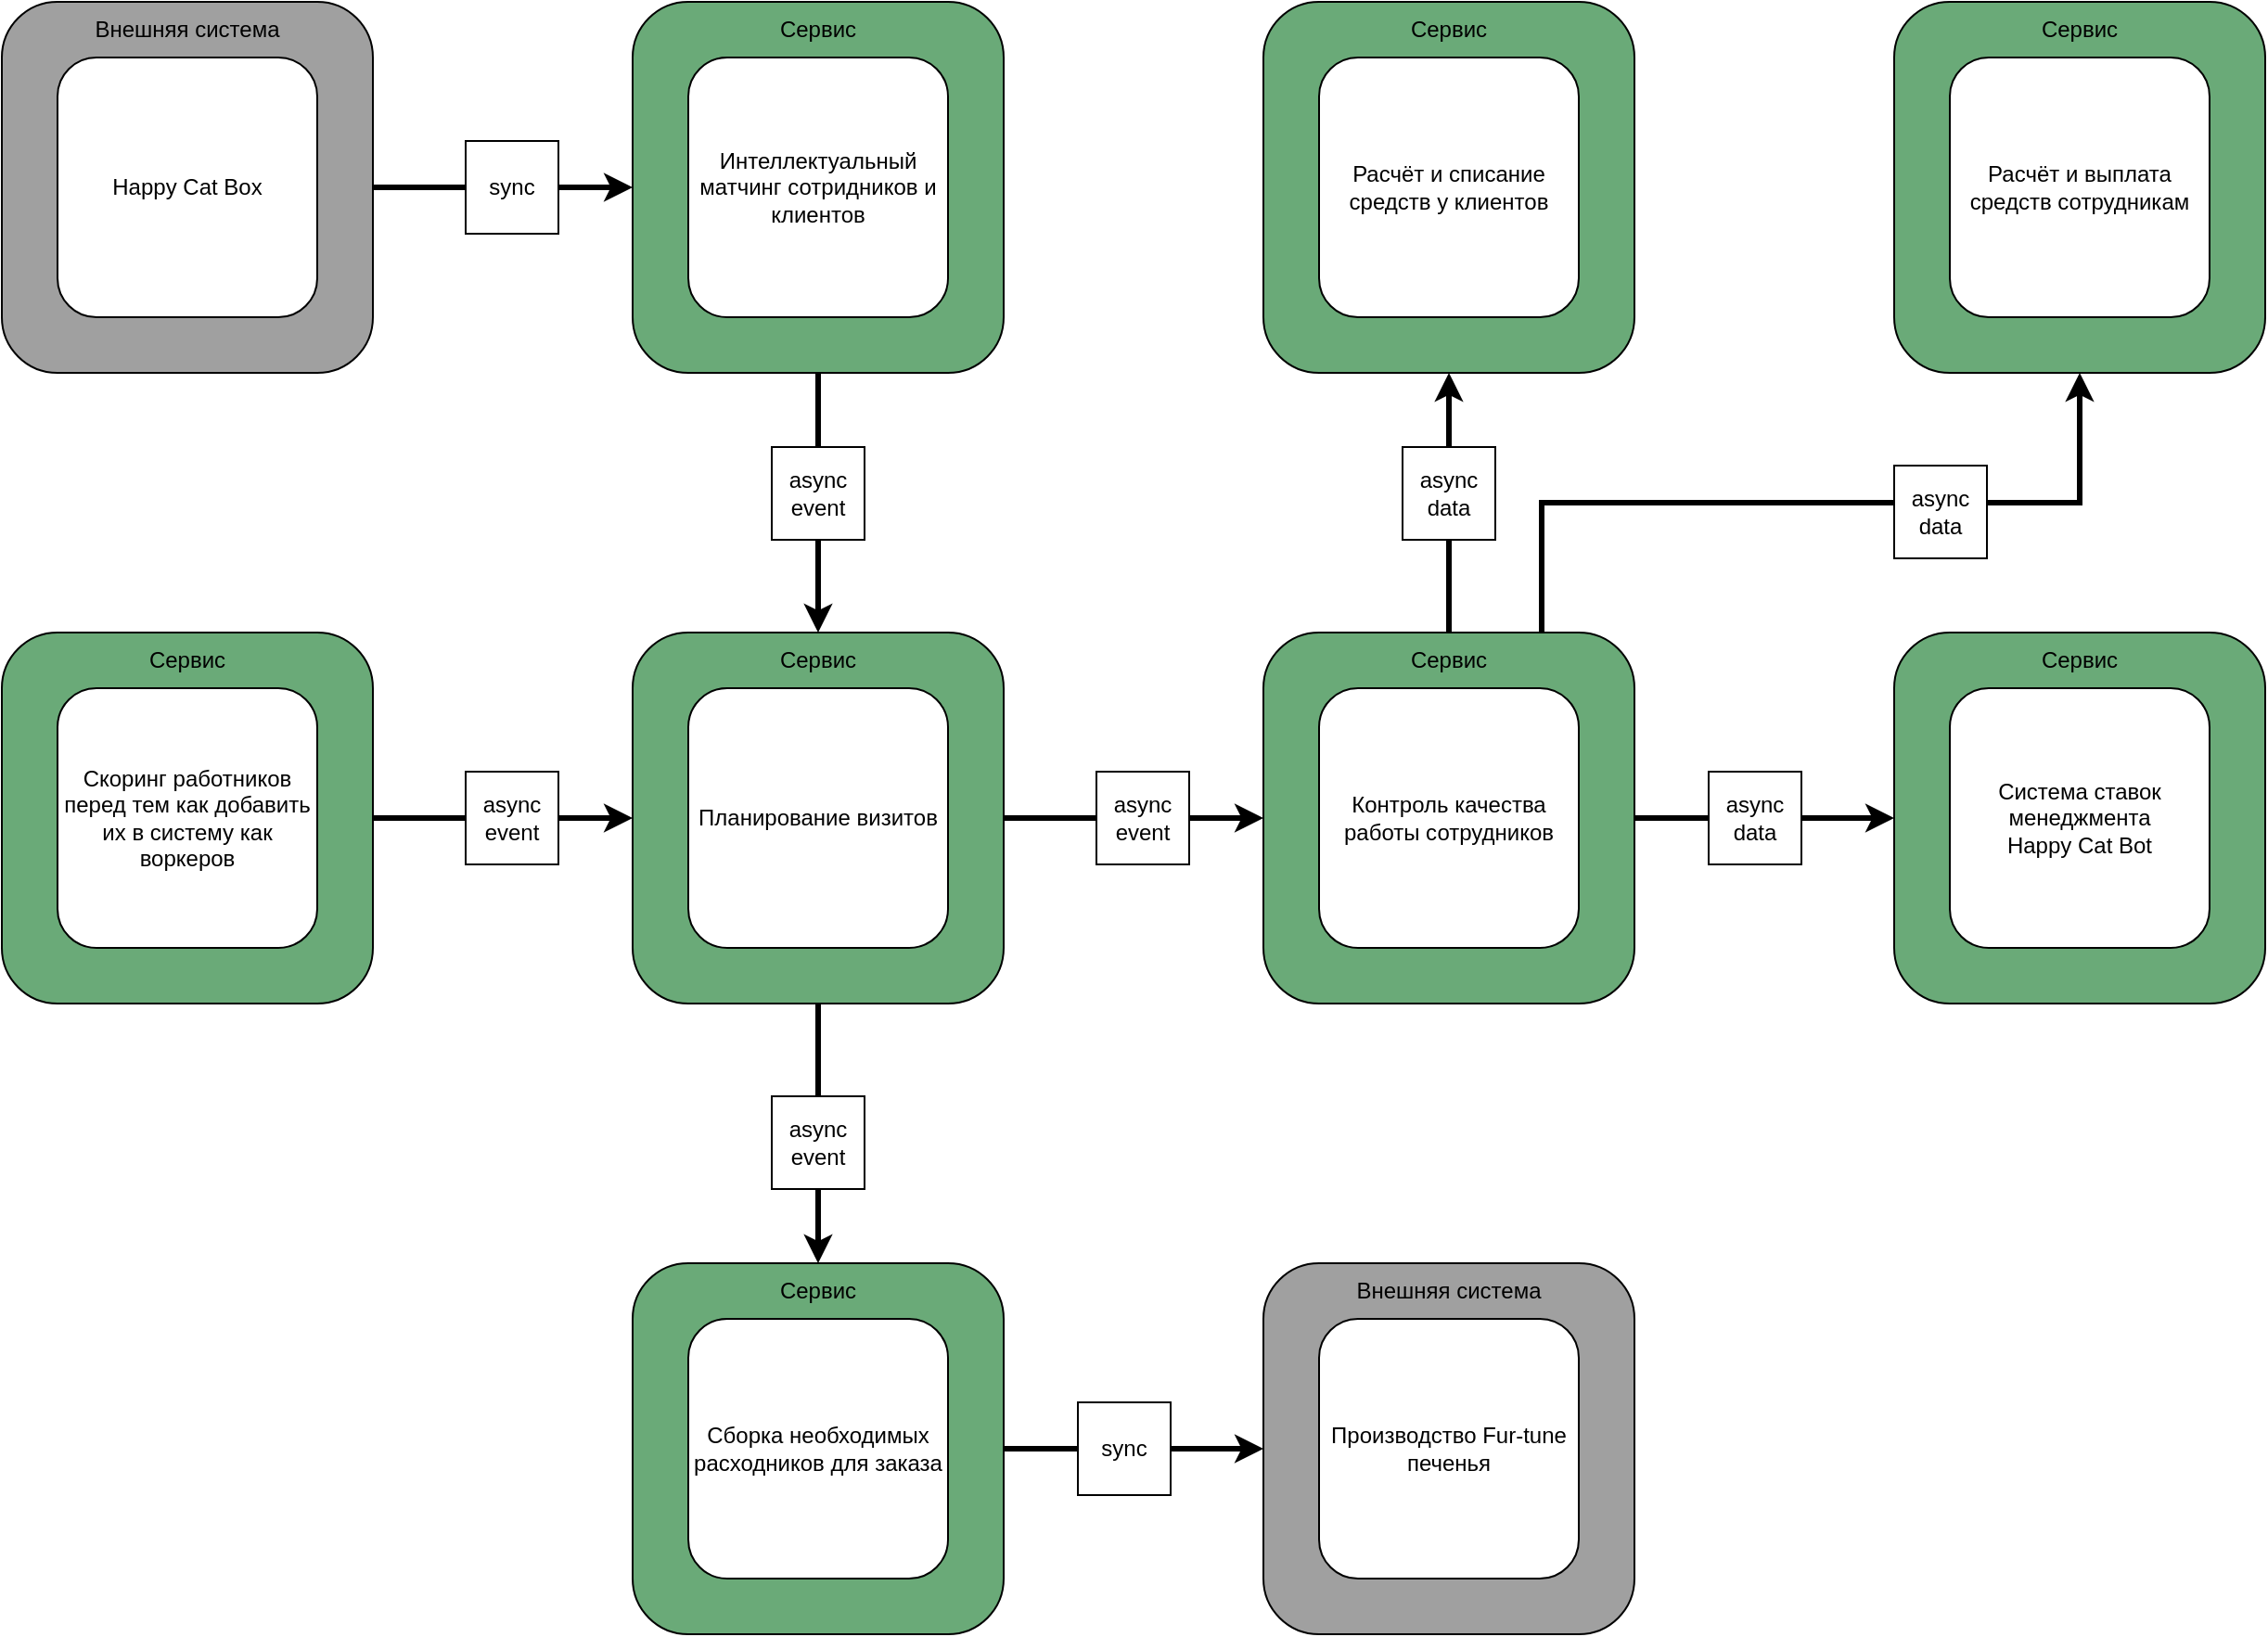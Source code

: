 <mxfile version="22.1.7" type="device">
  <diagram name="Страница — 1" id="yCKdC47Clo2UTWVfqIkY">
    <mxGraphModel dx="1687" dy="918" grid="1" gridSize="10" guides="1" tooltips="1" connect="1" arrows="1" fold="1" page="1" pageScale="1" pageWidth="827" pageHeight="1169" math="0" shadow="0">
      <root>
        <mxCell id="0" />
        <mxCell id="1" parent="0" />
        <mxCell id="aJ3KBxngWNwSico5maxv-33" value="" style="rounded=1;whiteSpace=wrap;html=1;fillColor=#A0A0A0;" vertex="1" parent="1">
          <mxGeometry x="980" y="900" width="200" height="200" as="geometry" />
        </mxCell>
        <mxCell id="aJ3KBxngWNwSico5maxv-45" style="edgeStyle=orthogonalEdgeStyle;rounded=0;orthogonalLoop=1;jettySize=auto;html=1;entryX=0;entryY=0.5;entryDx=0;entryDy=0;strokeWidth=3;" edge="1" parent="1" source="aJ3KBxngWNwSico5maxv-2" target="aJ3KBxngWNwSico5maxv-7">
          <mxGeometry relative="1" as="geometry" />
        </mxCell>
        <mxCell id="aJ3KBxngWNwSico5maxv-2" value="" style="rounded=1;whiteSpace=wrap;html=1;fillColor=#A0A0A0;" vertex="1" parent="1">
          <mxGeometry x="300" y="220" width="200" height="200" as="geometry" />
        </mxCell>
        <mxCell id="aJ3KBxngWNwSico5maxv-1" value="Happy Cat Box" style="rounded=1;whiteSpace=wrap;html=1;" vertex="1" parent="1">
          <mxGeometry x="330" y="250" width="140" height="140" as="geometry" />
        </mxCell>
        <mxCell id="aJ3KBxngWNwSico5maxv-3" value="Внешняя система" style="text;html=1;strokeColor=none;fillColor=none;align=center;verticalAlign=middle;whiteSpace=wrap;rounded=0;" vertex="1" parent="1">
          <mxGeometry x="300" y="220" width="200" height="30" as="geometry" />
        </mxCell>
        <mxCell id="aJ3KBxngWNwSico5maxv-46" style="edgeStyle=orthogonalEdgeStyle;rounded=0;orthogonalLoop=1;jettySize=auto;html=1;entryX=0.5;entryY=0;entryDx=0;entryDy=0;strokeWidth=3;" edge="1" parent="1" source="aJ3KBxngWNwSico5maxv-7" target="aJ3KBxngWNwSico5maxv-16">
          <mxGeometry relative="1" as="geometry" />
        </mxCell>
        <mxCell id="aJ3KBxngWNwSico5maxv-7" value="" style="rounded=1;whiteSpace=wrap;html=1;fillColor=#6AAA78;" vertex="1" parent="1">
          <mxGeometry x="640" y="220" width="200" height="200" as="geometry" />
        </mxCell>
        <mxCell id="aJ3KBxngWNwSico5maxv-8" value="Интеллектуальный матчинг сотридников и клиентов" style="rounded=1;whiteSpace=wrap;html=1;" vertex="1" parent="1">
          <mxGeometry x="670" y="250" width="140" height="140" as="geometry" />
        </mxCell>
        <mxCell id="aJ3KBxngWNwSico5maxv-9" value="Сервис" style="text;html=1;strokeColor=none;fillColor=none;align=center;verticalAlign=middle;whiteSpace=wrap;rounded=0;" vertex="1" parent="1">
          <mxGeometry x="640" y="220" width="200" height="30" as="geometry" />
        </mxCell>
        <mxCell id="aJ3KBxngWNwSico5maxv-48" style="edgeStyle=orthogonalEdgeStyle;rounded=0;orthogonalLoop=1;jettySize=auto;html=1;entryX=0.5;entryY=0;entryDx=0;entryDy=0;strokeWidth=3;" edge="1" parent="1" source="aJ3KBxngWNwSico5maxv-10" target="aJ3KBxngWNwSico5maxv-28">
          <mxGeometry relative="1" as="geometry" />
        </mxCell>
        <mxCell id="aJ3KBxngWNwSico5maxv-50" style="edgeStyle=orthogonalEdgeStyle;rounded=0;orthogonalLoop=1;jettySize=auto;html=1;entryX=0;entryY=0.5;entryDx=0;entryDy=0;strokeWidth=3;" edge="1" parent="1" source="aJ3KBxngWNwSico5maxv-10" target="aJ3KBxngWNwSico5maxv-20">
          <mxGeometry relative="1" as="geometry" />
        </mxCell>
        <mxCell id="aJ3KBxngWNwSico5maxv-10" value="" style="rounded=1;whiteSpace=wrap;html=1;fillColor=#6AAA78;" vertex="1" parent="1">
          <mxGeometry x="640" y="560" width="200" height="200" as="geometry" />
        </mxCell>
        <mxCell id="aJ3KBxngWNwSico5maxv-11" value="Планирование визитов" style="rounded=1;whiteSpace=wrap;html=1;" vertex="1" parent="1">
          <mxGeometry x="670" y="590" width="140" height="140" as="geometry" />
        </mxCell>
        <mxCell id="aJ3KBxngWNwSico5maxv-47" style="edgeStyle=orthogonalEdgeStyle;rounded=0;orthogonalLoop=1;jettySize=auto;html=1;entryX=0;entryY=0.5;entryDx=0;entryDy=0;strokeWidth=3;" edge="1" parent="1" source="aJ3KBxngWNwSico5maxv-13" target="aJ3KBxngWNwSico5maxv-10">
          <mxGeometry relative="1" as="geometry" />
        </mxCell>
        <mxCell id="aJ3KBxngWNwSico5maxv-13" value="" style="rounded=1;whiteSpace=wrap;html=1;fillColor=#6AAA78;" vertex="1" parent="1">
          <mxGeometry x="300" y="560" width="200" height="200" as="geometry" />
        </mxCell>
        <mxCell id="aJ3KBxngWNwSico5maxv-14" value="Скоринг работников перед тем как добавить их в систему как воркеров" style="rounded=1;whiteSpace=wrap;html=1;" vertex="1" parent="1">
          <mxGeometry x="330" y="590" width="140" height="140" as="geometry" />
        </mxCell>
        <mxCell id="aJ3KBxngWNwSico5maxv-15" value="Сервис" style="text;html=1;strokeColor=none;fillColor=none;align=center;verticalAlign=middle;whiteSpace=wrap;rounded=0;" vertex="1" parent="1">
          <mxGeometry x="300" y="560" width="200" height="30" as="geometry" />
        </mxCell>
        <mxCell id="aJ3KBxngWNwSico5maxv-16" value="Сервис" style="text;html=1;strokeColor=none;fillColor=none;align=center;verticalAlign=middle;whiteSpace=wrap;rounded=0;" vertex="1" parent="1">
          <mxGeometry x="640" y="560" width="200" height="30" as="geometry" />
        </mxCell>
        <mxCell id="aJ3KBxngWNwSico5maxv-51" style="edgeStyle=orthogonalEdgeStyle;rounded=0;orthogonalLoop=1;jettySize=auto;html=1;entryX=0;entryY=0.5;entryDx=0;entryDy=0;strokeWidth=3;" edge="1" parent="1" source="aJ3KBxngWNwSico5maxv-20" target="aJ3KBxngWNwSico5maxv-37">
          <mxGeometry relative="1" as="geometry" />
        </mxCell>
        <mxCell id="aJ3KBxngWNwSico5maxv-20" value="" style="rounded=1;whiteSpace=wrap;html=1;fillColor=#6AAA78;" vertex="1" parent="1">
          <mxGeometry x="980" y="560" width="200" height="200" as="geometry" />
        </mxCell>
        <mxCell id="aJ3KBxngWNwSico5maxv-21" value="Контроль качества работы сотрудников" style="rounded=1;whiteSpace=wrap;html=1;" vertex="1" parent="1">
          <mxGeometry x="1010" y="590" width="140" height="140" as="geometry" />
        </mxCell>
        <mxCell id="aJ3KBxngWNwSico5maxv-52" style="edgeStyle=orthogonalEdgeStyle;rounded=0;orthogonalLoop=1;jettySize=auto;html=1;entryX=0.5;entryY=1;entryDx=0;entryDy=0;strokeWidth=3;" edge="1" parent="1" source="aJ3KBxngWNwSico5maxv-22" target="aJ3KBxngWNwSico5maxv-34">
          <mxGeometry relative="1" as="geometry" />
        </mxCell>
        <mxCell id="aJ3KBxngWNwSico5maxv-53" style="edgeStyle=orthogonalEdgeStyle;rounded=0;orthogonalLoop=1;jettySize=auto;html=1;exitX=0.75;exitY=0;exitDx=0;exitDy=0;entryX=0.5;entryY=1;entryDx=0;entryDy=0;strokeWidth=3;" edge="1" parent="1" source="aJ3KBxngWNwSico5maxv-22" target="aJ3KBxngWNwSico5maxv-41">
          <mxGeometry relative="1" as="geometry" />
        </mxCell>
        <mxCell id="aJ3KBxngWNwSico5maxv-22" value="Сервис" style="text;html=1;strokeColor=none;fillColor=none;align=center;verticalAlign=middle;whiteSpace=wrap;rounded=0;" vertex="1" parent="1">
          <mxGeometry x="980" y="560" width="200" height="30" as="geometry" />
        </mxCell>
        <mxCell id="aJ3KBxngWNwSico5maxv-49" style="edgeStyle=orthogonalEdgeStyle;rounded=0;orthogonalLoop=1;jettySize=auto;html=1;entryX=0;entryY=0.5;entryDx=0;entryDy=0;strokeWidth=3;" edge="1" parent="1" source="aJ3KBxngWNwSico5maxv-26" target="aJ3KBxngWNwSico5maxv-33">
          <mxGeometry relative="1" as="geometry" />
        </mxCell>
        <mxCell id="aJ3KBxngWNwSico5maxv-26" value="" style="rounded=1;whiteSpace=wrap;html=1;fillColor=#6AAA78;" vertex="1" parent="1">
          <mxGeometry x="640" y="900" width="200" height="200" as="geometry" />
        </mxCell>
        <mxCell id="aJ3KBxngWNwSico5maxv-27" value="Сборка необходимых расходников для заказа" style="rounded=1;whiteSpace=wrap;html=1;" vertex="1" parent="1">
          <mxGeometry x="670" y="930" width="140" height="140" as="geometry" />
        </mxCell>
        <mxCell id="aJ3KBxngWNwSico5maxv-28" value="Сервис" style="text;html=1;strokeColor=none;fillColor=none;align=center;verticalAlign=middle;whiteSpace=wrap;rounded=0;" vertex="1" parent="1">
          <mxGeometry x="640" y="900" width="200" height="30" as="geometry" />
        </mxCell>
        <mxCell id="aJ3KBxngWNwSico5maxv-31" value="Производство Fur-tune печенья" style="rounded=1;whiteSpace=wrap;html=1;" vertex="1" parent="1">
          <mxGeometry x="1010" y="930" width="140" height="140" as="geometry" />
        </mxCell>
        <mxCell id="aJ3KBxngWNwSico5maxv-32" value="Внешняя система" style="text;html=1;strokeColor=none;fillColor=none;align=center;verticalAlign=middle;whiteSpace=wrap;rounded=0;" vertex="1" parent="1">
          <mxGeometry x="980" y="900" width="200" height="30" as="geometry" />
        </mxCell>
        <mxCell id="aJ3KBxngWNwSico5maxv-34" value="" style="rounded=1;whiteSpace=wrap;html=1;fillColor=#6AAA78;" vertex="1" parent="1">
          <mxGeometry x="980" y="220" width="200" height="200" as="geometry" />
        </mxCell>
        <mxCell id="aJ3KBxngWNwSico5maxv-35" value="Расчёт и списание средств у клиентов" style="rounded=1;whiteSpace=wrap;html=1;" vertex="1" parent="1">
          <mxGeometry x="1010" y="250" width="140" height="140" as="geometry" />
        </mxCell>
        <mxCell id="aJ3KBxngWNwSico5maxv-36" value="Сервис" style="text;html=1;strokeColor=none;fillColor=none;align=center;verticalAlign=middle;whiteSpace=wrap;rounded=0;" vertex="1" parent="1">
          <mxGeometry x="980" y="220" width="200" height="30" as="geometry" />
        </mxCell>
        <mxCell id="aJ3KBxngWNwSico5maxv-37" value="" style="rounded=1;whiteSpace=wrap;html=1;fillColor=#6AAA78;" vertex="1" parent="1">
          <mxGeometry x="1320" y="560" width="200" height="200" as="geometry" />
        </mxCell>
        <mxCell id="aJ3KBxngWNwSico5maxv-38" value="Система ставок менеджмента&lt;br&gt;Happy Cat Bot" style="rounded=1;whiteSpace=wrap;html=1;" vertex="1" parent="1">
          <mxGeometry x="1350" y="590" width="140" height="140" as="geometry" />
        </mxCell>
        <mxCell id="aJ3KBxngWNwSico5maxv-39" value="Сервис" style="text;html=1;strokeColor=none;fillColor=none;align=center;verticalAlign=middle;whiteSpace=wrap;rounded=0;" vertex="1" parent="1">
          <mxGeometry x="1320" y="560" width="200" height="30" as="geometry" />
        </mxCell>
        <mxCell id="aJ3KBxngWNwSico5maxv-41" value="" style="rounded=1;whiteSpace=wrap;html=1;fillColor=#6AAA78;" vertex="1" parent="1">
          <mxGeometry x="1320" y="220" width="200" height="200" as="geometry" />
        </mxCell>
        <mxCell id="aJ3KBxngWNwSico5maxv-42" value="Расчёт и выплата средств сотрудникам" style="rounded=1;whiteSpace=wrap;html=1;" vertex="1" parent="1">
          <mxGeometry x="1350" y="250" width="140" height="140" as="geometry" />
        </mxCell>
        <mxCell id="aJ3KBxngWNwSico5maxv-43" value="Сервис" style="text;html=1;strokeColor=none;fillColor=none;align=center;verticalAlign=middle;whiteSpace=wrap;rounded=0;" vertex="1" parent="1">
          <mxGeometry x="1320" y="220" width="200" height="30" as="geometry" />
        </mxCell>
        <mxCell id="aJ3KBxngWNwSico5maxv-54" value="sync" style="rounded=0;whiteSpace=wrap;html=1;" vertex="1" parent="1">
          <mxGeometry x="550" y="295" width="50" height="50" as="geometry" />
        </mxCell>
        <mxCell id="aJ3KBxngWNwSico5maxv-57" value="async&lt;br&gt;event" style="rounded=0;whiteSpace=wrap;html=1;" vertex="1" parent="1">
          <mxGeometry x="715" y="460" width="50" height="50" as="geometry" />
        </mxCell>
        <mxCell id="aJ3KBxngWNwSico5maxv-58" value="async&lt;br&gt;event" style="rounded=0;whiteSpace=wrap;html=1;" vertex="1" parent="1">
          <mxGeometry x="550" y="635" width="50" height="50" as="geometry" />
        </mxCell>
        <mxCell id="aJ3KBxngWNwSico5maxv-59" value="async&lt;br&gt;event" style="rounded=0;whiteSpace=wrap;html=1;" vertex="1" parent="1">
          <mxGeometry x="890" y="635" width="50" height="50" as="geometry" />
        </mxCell>
        <mxCell id="aJ3KBxngWNwSico5maxv-62" value="async&lt;br&gt;event" style="rounded=0;whiteSpace=wrap;html=1;" vertex="1" parent="1">
          <mxGeometry x="715" y="810" width="50" height="50" as="geometry" />
        </mxCell>
        <mxCell id="aJ3KBxngWNwSico5maxv-64" value="sync" style="rounded=0;whiteSpace=wrap;html=1;" vertex="1" parent="1">
          <mxGeometry x="880" y="975" width="50" height="50" as="geometry" />
        </mxCell>
        <mxCell id="aJ3KBxngWNwSico5maxv-66" value="async&lt;br&gt;data" style="rounded=0;whiteSpace=wrap;html=1;" vertex="1" parent="1">
          <mxGeometry x="1220" y="635" width="50" height="50" as="geometry" />
        </mxCell>
        <mxCell id="aJ3KBxngWNwSico5maxv-67" value="async&lt;br&gt;data" style="rounded=0;whiteSpace=wrap;html=1;" vertex="1" parent="1">
          <mxGeometry x="1055" y="460" width="50" height="50" as="geometry" />
        </mxCell>
        <mxCell id="aJ3KBxngWNwSico5maxv-69" value="async&lt;br&gt;data" style="rounded=0;whiteSpace=wrap;html=1;" vertex="1" parent="1">
          <mxGeometry x="1320" y="470" width="50" height="50" as="geometry" />
        </mxCell>
      </root>
    </mxGraphModel>
  </diagram>
</mxfile>

